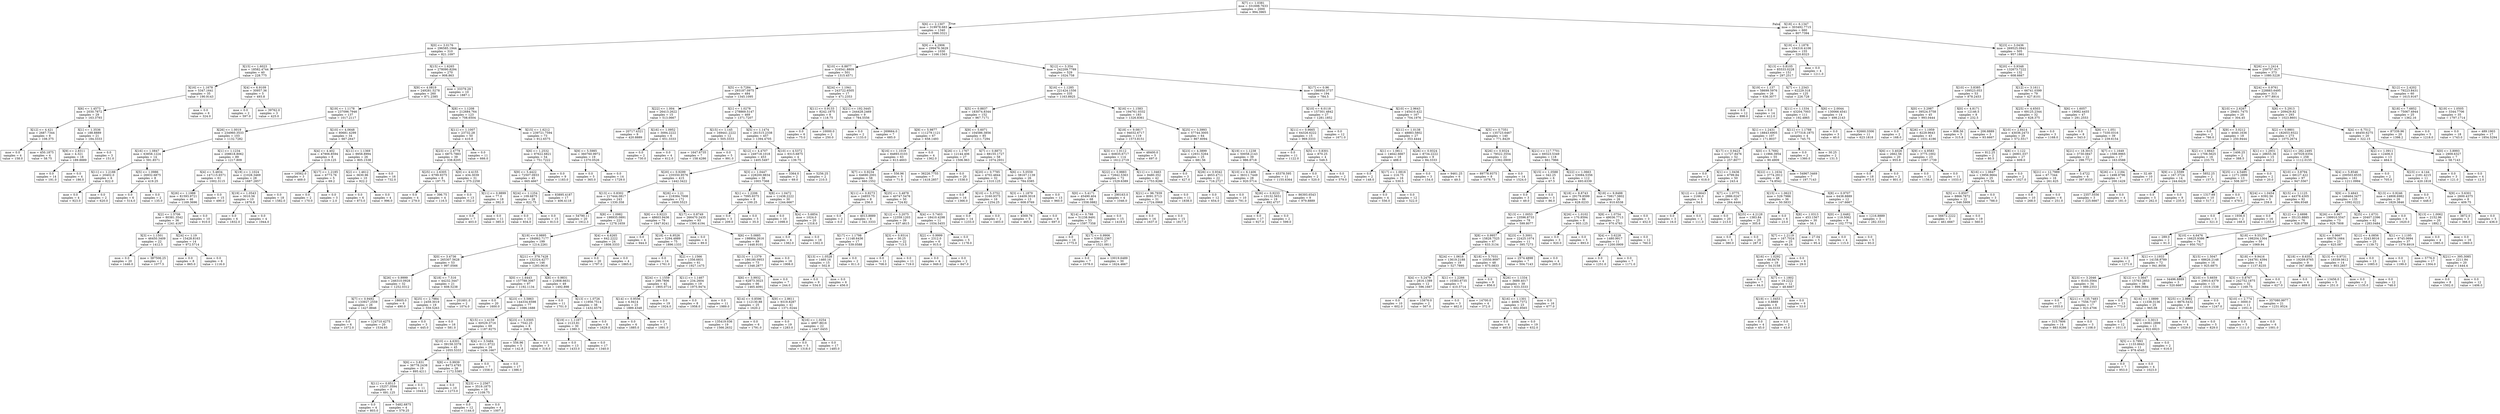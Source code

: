digraph Tree {
node [shape=box] ;
0 [label="X[7] <= 1.0381\nmse = 331698.7633\nsamples = 2000\nvalue = 994.3965"] ;
1 [label="X[6] <= 2.1307\nmse = 319978.683\nsamples = 1340\nvalue = 1086.3321"] ;
0 -> 1 [labeldistance=2.5, labelangle=45, headlabel="True"] ;
2 [label="X[0] <= 3.0176\nmse = 296585.1944\nsamples = 310\nvalue = 821.1097"] ;
1 -> 2 ;
3 [label="X[15] <= 1.6023\nmse = 18582.4744\nsamples = 40\nvalue = 228.775"] ;
2 -> 3 ;
4 [label="X[16] <= 1.1678\nmse = 5347.1641\nsamples = 35\nvalue = 190.9143"] ;
3 -> 4 ;
5 [label="X[6] <= 1.4573\nmse = 2030.7872\nsamples = 29\nvalue = 163.3793"] ;
4 -> 5 ;
6 [label="X[12] <= 4.421\nmse = 2687.7344\nsamples = 8\nvalue = 108.375"] ;
5 -> 6 ;
7 [label="mse = 0.0\nsamples = 4\nvalue = 158.0"] ;
6 -> 7 ;
8 [label="mse = 450.1875\nsamples = 4\nvalue = 58.75"] ;
6 -> 8 ;
9 [label="X[1] <= 1.3536\nmse = 188.8889\nsamples = 21\nvalue = 184.3333"] ;
5 -> 9 ;
10 [label="X[9] <= 2.8311\nmse = 4.321\nsamples = 18\nvalue = 189.8889"] ;
9 -> 10 ;
11 [label="mse = 0.0\nsamples = 14\nvalue = 191.0"] ;
10 -> 11 ;
12 [label="mse = 0.0\nsamples = 4\nvalue = 186.0"] ;
10 -> 12 ;
13 [label="mse = 0.0\nsamples = 3\nvalue = 151.0"] ;
9 -> 13 ;
14 [label="mse = 0.0\nsamples = 6\nvalue = 324.0"] ;
4 -> 14 ;
15 [label="X[4] <= 6.9109\nmse = 30957.36\nsamples = 5\nvalue = 493.8"] ;
3 -> 15 ;
16 [label="mse = 0.0\nsamples = 2\nvalue = 597.0"] ;
15 -> 16 ;
17 [label="mse = 39762.0\nsamples = 3\nvalue = 425.0"] ;
15 -> 17 ;
18 [label="X[15] <= 1.6265\nmse = 278090.8294\nsamples = 270\nvalue = 908.863"] ;
2 -> 18 ;
19 [label="X[9] <= 4.0819\nmse = 249281.5278\nsamples = 260\nvalue = 871.2385"] ;
18 -> 19 ;
20 [label="X[19] <= 1.1178\nmse = 237096.7946\nsamples = 137\nvalue = 1017.2117"] ;
19 -> 20 ;
21 [label="X[26] <= 1.0019\nmse = 234960.3533\nsamples = 103\nvalue = 1132.7282"] ;
20 -> 21 ;
22 [label="X[16] <= 1.0847\nmse = 63858.1224\nsamples = 14\nvalue = 591.8571"] ;
21 -> 22 ;
23 [label="X[11] <= 1.2188\nmse = 20402.0\nsamples = 6\nvalue = 822.0"] ;
22 -> 23 ;
24 [label="mse = 0.0\nsamples = 4\nvalue = 923.0"] ;
23 -> 24 ;
25 [label="mse = 0.0\nsamples = 2\nvalue = 620.0"] ;
23 -> 25 ;
26 [label="X[5] <= 1.0986\nmse = 26932.6875\nsamples = 8\nvalue = 419.25"] ;
22 -> 26 ;
27 [label="mse = 0.0\nsamples = 6\nvalue = 514.0"] ;
26 -> 27 ;
28 [label="mse = 0.0\nsamples = 2\nvalue = 135.0"] ;
26 -> 28 ;
29 [label="X[1] <= 1.1234\nmse = 208618.8062\nsamples = 89\nvalue = 1217.809"] ;
21 -> 29 ;
30 [label="X[4] <= 5.4834\nmse = 147115.6571\nsamples = 61\nvalue = 1002.3115"] ;
29 -> 30 ;
31 [label="X[26] <= 1.1988\nmse = 81593.9721\nsamples = 46\nvalue = 1169.3696"] ;
30 -> 31 ;
32 [label="X[2] <= 1.5706\nmse = 80381.3542\nsamples = 36\nvalue = 1241.4167"] ;
31 -> 32 ;
33 [label="X[3] <= 1.1501\nmse = 46450.3409\nsamples = 22\nvalue = 1412.5"] ;
32 -> 33 ;
34 [label="mse = 0.0\nsamples = 20\nvalue = 1446.0"] ;
33 -> 34 ;
35 [label="mse = 387506.25\nsamples = 2\nvalue = 1077.5"] ;
33 -> 35 ;
36 [label="X[24] <= 1.19\nmse = 15428.8163\nsamples = 14\nvalue = 972.5714"] ;
32 -> 36 ;
37 [label="mse = 0.0\nsamples = 8\nvalue = 865.0"] ;
36 -> 37 ;
38 [label="mse = 0.0\nsamples = 6\nvalue = 1116.0"] ;
36 -> 38 ;
39 [label="mse = 0.0\nsamples = 10\nvalue = 910.0"] ;
31 -> 39 ;
40 [label="mse = 0.0\nsamples = 15\nvalue = 490.0"] ;
30 -> 40 ;
41 [label="X[19] <= 1.1024\nmse = 21028.3469\nsamples = 28\nvalue = 1687.2857"] ;
29 -> 41 ;
42 [label="X[19] <= 1.0543\nmse = 3010.56\nsamples = 10\nvalue = 1876.8"] ;
41 -> 42 ;
43 [label="mse = 0.0\nsamples = 6\nvalue = 1832.0"] ;
42 -> 43 ;
44 [label="mse = 0.0\nsamples = 4\nvalue = 1944.0"] ;
42 -> 44 ;
45 [label="mse = 0.0\nsamples = 18\nvalue = 1582.0"] ;
41 -> 45 ;
46 [label="X[10] <= 4.0648\nmse = 80681.4299\nsamples = 34\nvalue = 667.2647"] ;
20 -> 46 ;
47 [label="X[4] <= 4.402\nmse = 47906.8594\nsamples = 8\nvalue = 219.125"] ;
46 -> 47 ;
48 [label="mse = 16562.0\nsamples = 3\nvalue = 469.0"] ;
47 -> 48 ;
49 [label="X[17] <= 1.2185\nmse = 6773.76\nsamples = 5\nvalue = 69.2"] ;
47 -> 49 ;
50 [label="mse = 0.0\nsamples = 2\nvalue = 170.0"] ;
49 -> 50 ;
51 [label="mse = 0.0\nsamples = 3\nvalue = 2.0"] ;
49 -> 51 ;
52 [label="X[11] <= 1.1369\nmse = 9958.8994\nsamples = 26\nvalue = 805.1538"] ;
46 -> 52 ;
53 [label="X[2] <= 1.4612\nmse = 3630.96\nsamples = 10\nvalue = 922.2"] ;
52 -> 53 ;
54 [label="mse = 0.0\nsamples = 6\nvalue = 873.0"] ;
53 -> 54 ;
55 [label="mse = 0.0\nsamples = 4\nvalue = 996.0"] ;
53 -> 55 ;
56 [label="mse = 0.0\nsamples = 16\nvalue = 732.0"] ;
52 -> 56 ;
57 [label="X[8] <= 1.1208\nmse = 212684.764\nsamples = 123\nvalue = 708.6504"] ;
19 -> 57 ;
58 [label="X[11] <= 1.1007\nmse = 23732.28\nsamples = 50\nvalue = 410.8"] ;
57 -> 58 ;
59 [label="X[23] <= 2.4779\nmse = 6875.7883\nsamples = 39\nvalue = 338.8205"] ;
58 -> 59 ;
60 [label="X[25] <= 2.6305\nmse = 6799.9375\nsamples = 8\nvalue = 197.75"] ;
59 -> 60 ;
61 [label="mse = 0.0\nsamples = 4\nvalue = 279.0"] ;
60 -> 61 ;
62 [label="mse = 396.75\nsamples = 4\nvalue = 116.5"] ;
60 -> 62 ;
63 [label="X[0] <= 4.4155\nmse = 434.3039\nsamples = 31\nvalue = 375.2258"] ;
59 -> 63 ;
64 [label="mse = 0.0\nsamples = 13\nvalue = 352.0"] ;
63 -> 64 ;
65 [label="X[11] <= 0.9899\nmse = 77.0\nsamples = 18\nvalue = 392.0"] ;
63 -> 65 ;
66 [label="mse = 0.0\nsamples = 7\nvalue = 403.0"] ;
65 -> 66 ;
67 [label="mse = 0.0\nsamples = 11\nvalue = 385.0"] ;
65 -> 67 ;
68 [label="mse = 0.0\nsamples = 11\nvalue = 666.0"] ;
58 -> 68 ;
69 [label="X[15] <= 1.6212\nmse = 239721.7594\nsamples = 73\nvalue = 912.6575"] ;
57 -> 69 ;
70 [label="X[6] <= 1.2532\nmse = 97622.6821\nsamples = 54\nvalue = 751.7222"] ;
69 -> 70 ;
71 [label="X[9] <= 5.4422\nmse = 72507.0933\nsamples = 45\nvalue = 665.4667"] ;
70 -> 71 ;
72 [label="X[24] <= 1.1254\nmse = 109.6875\nsamples = 28\nvalue = 822.75"] ;
71 -> 72 ;
73 [label="mse = 0.0\nsamples = 13\nvalue = 834.0"] ;
72 -> 73 ;
74 [label="mse = 0.0\nsamples = 15\nvalue = 813.0"] ;
72 -> 74 ;
75 [label="mse = 83895.4187\nsamples = 17\nvalue = 406.4118"] ;
71 -> 75 ;
76 [label="mse = 0.0\nsamples = 9\nvalue = 1183.0"] ;
70 -> 76 ;
77 [label="X[9] <= 5.5985\nmse = 360760.9972\nsamples = 19\nvalue = 1370.0526"] ;
69 -> 77 ;
78 [label="mse = 0.0\nsamples = 5\nvalue = 365.0"] ;
77 -> 78 ;
79 [label="mse = 0.0\nsamples = 14\nvalue = 1729.0"] ;
77 -> 79 ;
80 [label="mse = 33379.29\nsamples = 10\nvalue = 1887.1"] ;
18 -> 80 ;
81 [label="X[9] <= 4.2906\nmse = 299476.3629\nsamples = 1030\nvalue = 1166.1563"] ;
1 -> 81 ;
82 [label="X[10] <= 6.8877\nmse = 316541.8809\nsamples = 501\nvalue = 1315.4571"] ;
81 -> 82 ;
83 [label="X[5] <= 0.7284\nmse = 293187.0975\nsamples = 484\nvalue = 1345.1095"] ;
82 -> 83 ;
84 [label="X[22] <= 1.004\nmse = 26413.2622\nsamples = 15\nvalue = 513.0667"] ;
83 -> 84 ;
85 [label="mse = 20717.4321\nsamples = 9\nvalue = 420.8889"] ;
84 -> 85 ;
86 [label="X[16] <= 1.0952\nmse = 3094.2222\nsamples = 6\nvalue = 651.3333"] ;
84 -> 86 ;
87 [label="mse = 0.0\nsamples = 2\nvalue = 730.0"] ;
86 -> 87 ;
88 [label="mse = 0.0\nsamples = 4\nvalue = 612.0"] ;
86 -> 88 ;
89 [label="X[1] <= 1.0278\nmse = 278869.5147\nsamples = 469\nvalue = 1371.7207"] ;
83 -> 89 ;
90 [label="X[15] <= 1.145\nmse = 169441.2222\nsamples = 12\nvalue = 505.3333"] ;
89 -> 90 ;
91 [label="mse = 1647.6735\nsamples = 7\nvalue = 158.4286"] ;
90 -> 91 ;
92 [label="mse = 0.0\nsamples = 5\nvalue = 991.0"] ;
90 -> 92 ;
93 [label="X[5] <= 1.1474\nmse = 261515.2338\nsamples = 457\nvalue = 1394.4705"] ;
89 -> 93 ;
94 [label="X[12] <= 4.4707\nmse = 249718.1018\nsamples = 453\nvalue = 1405.5497"] ;
93 -> 94 ;
95 [label="X[20] <= 0.9299\nmse = 235550.9576\nsamples = 415\nvalue = 1442.3422"] ;
94 -> 95 ;
96 [label="X[13] <= 0.8302\nmse = 217444.0817\nsamples = 243\nvalue = 1330.358"] ;
95 -> 96 ;
97 [label="mse = 54790.11\nsamples = 20\nvalue = 1912.3"] ;
96 -> 97 ;
98 [label="X[8] <= 1.0982\nmse = 198935.0891\nsamples = 223\nvalue = 1278.1659"] ;
96 -> 98 ;
99 [label="X[19] <= 0.9895\nmse = 184862.7177\nsamples = 199\nvalue = 1214.2261"] ;
98 -> 99 ;
100 [label="X[0] <= 3.4736\nmse = 265307.5628\nsamples = 53\nvalue = 997.0566"] ;
99 -> 100 ;
101 [label="X[26] <= 0.9999\nmse = 246310.0928\nsamples = 32\nvalue = 1252.0312"] ;
100 -> 101 ;
102 [label="X[7] <= 0.9492\nmse = 133927.2559\nsamples = 26\nvalue = 1427.8846"] ;
101 -> 102 ;
103 [label="mse = 0.0\nsamples = 6\nvalue = 1072.0"] ;
102 -> 103 ;
104 [label="mse = 124710.4275\nsamples = 20\nvalue = 1534.65"] ;
102 -> 104 ;
105 [label="mse = 18605.0\nsamples = 6\nvalue = 490.0"] ;
101 -> 105 ;
106 [label="X[18] <= 7.516\nmse = 44232.3447\nsamples = 21\nvalue = 608.5238"] ;
100 -> 106 ;
107 [label="X[25] <= 2.7984\nmse = 2459.3019\nsamples = 19\nvalue = 559.5263"] ;
106 -> 107 ;
108 [label="mse = 0.0\nsamples = 3\nvalue = 445.0"] ;
107 -> 108 ;
109 [label="mse = 0.0\nsamples = 16\nvalue = 581.0"] ;
107 -> 109 ;
110 [label="mse = 201601.0\nsamples = 2\nvalue = 1074.0"] ;
106 -> 110 ;
111 [label="X[21] <= 378.7428\nmse = 132324.4277\nsamples = 146\nvalue = 1293.0616"] ;
99 -> 111 ;
112 [label="X[0] <= 1.6443\nmse = 157788.3067\nsamples = 97\nvalue = 1192.1134"] ;
111 -> 112 ;
113 [label="mse = 0.0\nsamples = 20\nvalue = 1600.0"] ;
112 -> 113 ;
114 [label="X[23] <= 3.5863\nmse = 144334.6598\nsamples = 77\nvalue = 1086.1688"] ;
112 -> 114 ;
115 [label="X[15] <= 1.4159\nmse = 60529.3716\nsamples = 69\nvalue = 1187.9275"] ;
114 -> 115 ;
116 [label="X[10] <= 4.6301\nmse = 39158.3378\nsamples = 45\nvalue = 1055.5333"] ;
115 -> 116 ;
117 [label="X[6] <= 3.831\nmse = 36778.2438\nsamples = 19\nvalue = 895.4211"] ;
116 -> 117 ;
118 [label="X[11] <= 0.8513\nmse = 15257.3594\nsamples = 8\nvalue = 691.125"] ;
117 -> 118 ;
119 [label="mse = 0.0\nsamples = 4\nvalue = 803.0"] ;
118 -> 119 ;
120 [label="mse = 5482.6875\nsamples = 4\nvalue = 579.25"] ;
118 -> 120 ;
121 [label="mse = 0.0\nsamples = 11\nvalue = 1044.0"] ;
117 -> 121 ;
122 [label="X[8] <= 0.9939\nmse = 8473.4793\nsamples = 26\nvalue = 1172.5385"] ;
116 -> 122 ;
123 [label="mse = 0.0\nsamples = 10\nvalue = 1273.0"] ;
122 -> 123 ;
124 [label="X[23] <= 2.2567\nmse = 3519.1875\nsamples = 16\nvalue = 1109.75"] ;
122 -> 124 ;
125 [label="mse = 0.0\nsamples = 12\nvalue = 1144.0"] ;
124 -> 125 ;
126 [label="mse = 0.0\nsamples = 4\nvalue = 1007.0"] ;
124 -> 126 ;
127 [label="X[4] <= 3.5484\nmse = 6111.9722\nsamples = 24\nvalue = 1436.1667"] ;
115 -> 127 ;
128 [label="mse = 0.0\nsamples = 7\nvalue = 1558.0"] ;
127 -> 128 ;
129 [label="mse = 0.0\nsamples = 17\nvalue = 1386.0"] ;
127 -> 129 ;
130 [label="X[23] <= 5.0305\nmse = 7542.25\nsamples = 8\nvalue = 208.5"] ;
114 -> 130 ;
131 [label="mse = 556.96\nsamples = 5\nvalue = 142.8"] ;
130 -> 131 ;
132 [label="mse = 0.0\nsamples = 3\nvalue = 318.0"] ;
130 -> 132 ;
133 [label="X[8] <= 0.9831\nmse = 21808.6631\nsamples = 49\nvalue = 1492.898"] ;
111 -> 133 ;
134 [label="mse = 0.0\nsamples = 11\nvalue = 1701.0"] ;
133 -> 134 ;
135 [label="X[13] <= 1.0726\nmse = 11956.7514\nsamples = 38\nvalue = 1432.6579"] ;
133 -> 135 ;
136 [label="X[19] <= 1.1187\nmse = 2123.81\nsamples = 30\nvalue = 1380.3"] ;
135 -> 136 ;
137 [label="mse = 0.0\nsamples = 13\nvalue = 1433.0"] ;
136 -> 137 ;
138 [label="mse = 0.0\nsamples = 17\nvalue = 1340.0"] ;
136 -> 138 ;
139 [label="mse = 0.0\nsamples = 8\nvalue = 1629.0"] ;
135 -> 139 ;
140 [label="X[4] <= 4.6265\nmse = 642.2222\nsamples = 24\nvalue = 1808.3333"] ;
98 -> 140 ;
141 [label="mse = 0.0\nsamples = 20\nvalue = 1797.0"] ;
140 -> 141 ;
142 [label="mse = 0.0\nsamples = 4\nvalue = 1865.0"] ;
140 -> 142 ;
143 [label="X[26] <= 1.21\nmse = 218384.7008\nsamples = 172\nvalue = 1600.5523"] ;
95 -> 143 ;
144 [label="X[8] <= 0.9223\nmse = 48603.9436\nsamples = 79\nvalue = 1847.9241"] ;
143 -> 144 ;
145 [label="mse = 0.0\nsamples = 4\nvalue = 944.0"] ;
144 -> 145 ;
146 [label="X[18] <= 6.9526\nmse = 5294.4889\nsamples = 75\nvalue = 1896.1333"] ;
144 -> 146 ;
147 [label="mse = 0.0\nsamples = 14\nvalue = 1761.0"] ;
146 -> 147 ;
148 [label="X[2] <= 1.1566\nmse = 1356.6831\nsamples = 61\nvalue = 1927.1475"] ;
146 -> 148 ;
149 [label="X[24] <= 1.1559\nmse = 299.7806\nsamples = 42\nvalue = 1905.0714"] ;
148 -> 149 ;
150 [label="X[14] <= 0.9556\nmse = 6.9414\nsamples = 23\nvalue = 1889.4348"] ;
149 -> 150 ;
151 [label="mse = 0.0\nsamples = 6\nvalue = 1885.0"] ;
150 -> 151 ;
152 [label="mse = 0.0\nsamples = 17\nvalue = 1891.0"] ;
150 -> 152 ;
153 [label="mse = 0.0\nsamples = 19\nvalue = 1924.0"] ;
149 -> 153 ;
154 [label="X[11] <= 1.1467\nmse = 234.2604\nsamples = 19\nvalue = 1975.9474"] ;
148 -> 154 ;
155 [label="mse = 0.0\nsamples = 8\nvalue = 1958.0"] ;
154 -> 155 ;
156 [label="mse = 0.0\nsamples = 11\nvalue = 1989.0"] ;
154 -> 156 ;
157 [label="X[17] <= 0.8749\nmse = 266470.2435\nsamples = 93\nvalue = 1390.4194"] ;
143 -> 157 ;
158 [label="mse = 0.0\nsamples = 4\nvalue = 89.0"] ;
157 -> 158 ;
159 [label="X[6] <= 5.0885\nmse = 198904.2616\nsamples = 89\nvalue = 1448.9101"] ;
157 -> 159 ;
160 [label="X[13] <= 1.1379\nmse = 186180.0953\nsamples = 73\nvalue = 1348.2877"] ;
159 -> 160 ;
161 [label="X[6] <= 3.9932\nmse = 62873.3023\nsamples = 66\nvalue = 1465.4091"] ;
160 -> 161 ;
162 [label="X[14] <= 0.8596\nmse = 112130.88\nsamples = 25\nvalue = 1620.2"] ;
161 -> 162 ;
163 [label="mse = 135419.036\nsamples = 19\nvalue = 1566.2632"] ;
162 -> 163 ;
164 [label="mse = 0.0\nsamples = 6\nvalue = 1791.0"] ;
162 -> 164 ;
165 [label="X[9] <= 2.8611\nmse = 9319.8287\nsamples = 41\nvalue = 1371.0244"] ;
161 -> 165 ;
166 [label="mse = 0.0\nsamples = 19\nvalue = 1283.0"] ;
165 -> 166 ;
167 [label="X[16] <= 1.0254\nmse = 4897.8616\nsamples = 22\nvalue = 1447.0455"] ;
165 -> 167 ;
168 [label="mse = 0.0\nsamples = 5\nvalue = 1318.0"] ;
167 -> 168 ;
169 [label="mse = 0.0\nsamples = 17\nvalue = 1485.0"] ;
167 -> 169 ;
170 [label="mse = 0.0\nsamples = 7\nvalue = 244.0"] ;
160 -> 170 ;
171 [label="mse = 0.0\nsamples = 16\nvalue = 1908.0"] ;
159 -> 171 ;
172 [label="X[3] <= 1.0447\nmse = 228200.9834\nsamples = 38\nvalue = 1003.7368"] ;
94 -> 172 ;
173 [label="X[1] <= 1.2206\nmse = 7095.9375\nsamples = 8\nvalue = 100.25"] ;
172 -> 173 ;
174 [label="mse = 0.0\nsamples = 3\nvalue = 209.0"] ;
173 -> 174 ;
175 [label="mse = 0.0\nsamples = 5\nvalue = 35.0"] ;
173 -> 175 ;
176 [label="X[8] <= 1.0472\nmse = 11438.2222\nsamples = 30\nvalue = 1244.6667"] ;
172 -> 176 ;
177 [label="mse = 0.0\nsamples = 10\nvalue = 1098.0"] ;
176 -> 177 ;
178 [label="X[4] <= 5.6854\nmse = 1024.0\nsamples = 20\nvalue = 1318.0"] ;
176 -> 178 ;
179 [label="mse = 0.0\nsamples = 4\nvalue = 1382.0"] ;
178 -> 179 ;
180 [label="mse = 0.0\nsamples = 16\nvalue = 1302.0"] ;
178 -> 180 ;
181 [label="X[10] <= 4.5372\nmse = 9315.6875\nsamples = 4\nvalue = 139.75"] ;
93 -> 181 ;
182 [label="mse = 3364.0\nsamples = 2\nvalue = 69.0"] ;
181 -> 182 ;
183 [label="mse = 5256.25\nsamples = 2\nvalue = 210.5"] ;
181 -> 183 ;
184 [label="X[24] <= 1.1941\nmse = 243722.6505\nsamples = 17\nvalue = 471.2353"] ;
82 -> 184 ;
185 [label="X[11] <= 0.9133\nmse = 8242.1875\nsamples = 8\nvalue = 118.75"] ;
184 -> 185 ;
186 [label="mse = 0.0\nsamples = 6\nvalue = 75.0"] ;
185 -> 186 ;
187 [label="mse = 10000.0\nsamples = 2\nvalue = 250.0"] ;
185 -> 187 ;
188 [label="X[21] <= 192.3445\nmse = 244428.2469\nsamples = 9\nvalue = 784.5556"] ;
184 -> 188 ;
189 [label="mse = 0.0\nsamples = 2\nvalue = 1133.0"] ;
188 -> 189 ;
190 [label="mse = 269664.0\nsamples = 7\nvalue = 685.0"] ;
188 -> 190 ;
191 [label="X[12] <= 3.354\nmse = 242209.7789\nsamples = 529\nvalue = 1024.758"] ;
81 -> 191 ;
192 [label="X[16] <= 1.1285\nmse = 221424.1556\nsamples = 335\nvalue = 1163.8925"] ;
191 -> 192 ;
193 [label="X[5] <= 0.8837\nmse = 183074.8344\nsamples = 152\nvalue = 967.7171"] ;
192 -> 193 ;
194 [label="X[9] <= 5.9877\nmse = 111279.1121\nsamples = 67\nvalue = 658.1493"] ;
193 -> 194 ;
195 [label="X[16] <= 1.1019\nmse = 84893.0103\nsamples = 63\nvalue = 613.4603"] ;
194 -> 195 ;
196 [label="X[7] <= 0.9234\nmse = 64690.2001\nsamples = 58\nvalue = 660.1552"] ;
195 -> 196 ;
197 [label="X[11] <= 0.9273\nmse = 24855.75\nsamples = 8\nvalue = 256.0"] ;
196 -> 197 ;
198 [label="mse = 0.0\nsamples = 2\nvalue = 0.0"] ;
197 -> 198 ;
199 [label="mse = 4013.8889\nsamples = 6\nvalue = 341.3333"] ;
197 -> 199 ;
200 [label="X[25] <= 3.4878\nmse = 40747.5476\nsamples = 50\nvalue = 724.82"] ;
196 -> 200 ;
201 [label="X[12] <= 3.2075\nmse = 12359.1203\nsamples = 39\nvalue = 637.4615"] ;
200 -> 201 ;
202 [label="X[17] <= 1.1798\nmse = 11148.6436\nsamples = 17\nvalue = 539.0588"] ;
201 -> 202 ;
203 [label="X[13] <= 1.0528\nmse = 1460.16\nsamples = 15\nvalue = 502.8"] ;
202 -> 203 ;
204 [label="mse = 0.0\nsamples = 9\nvalue = 534.0"] ;
203 -> 204 ;
205 [label="mse = 0.0\nsamples = 6\nvalue = 456.0"] ;
203 -> 205 ;
206 [label="mse = 0.0\nsamples = 2\nvalue = 811.0"] ;
202 -> 206 ;
207 [label="X[3] <= 0.9314\nmse = 30.25\nsamples = 22\nvalue = 713.5"] ;
201 -> 207 ;
208 [label="mse = 0.0\nsamples = 11\nvalue = 708.0"] ;
207 -> 208 ;
209 [label="mse = 0.0\nsamples = 11\nvalue = 719.0"] ;
207 -> 209 ;
210 [label="X[4] <= 5.7403\nmse = 18410.4298\nsamples = 11\nvalue = 1034.5455"] ;
200 -> 210 ;
211 [label="X[2] <= 0.9999\nmse = 2312.0\nsamples = 6\nvalue = 915.0"] ;
210 -> 211 ;
212 [label="mse = 0.0\nsamples = 4\nvalue = 949.0"] ;
211 -> 212 ;
213 [label="mse = 0.0\nsamples = 2\nvalue = 847.0"] ;
211 -> 213 ;
214 [label="mse = 0.0\nsamples = 5\nvalue = 1178.0"] ;
210 -> 214 ;
215 [label="mse = 556.96\nsamples = 5\nvalue = 71.8"] ;
195 -> 215 ;
216 [label="mse = 0.0\nsamples = 4\nvalue = 1362.0"] ;
194 -> 216 ;
217 [label="X[9] <= 5.6071\nmse = 104586.3856\nsamples = 85\nvalue = 1211.7294"] ;
193 -> 217 ;
218 [label="X[26] <= 1.1767\nmse = 12144.406\nsamples = 27\nvalue = 1506.963"] ;
217 -> 218 ;
219 [label="mse = 36226.7755\nsamples = 7\nvalue = 1418.2857"] ;
218 -> 219 ;
220 [label="mse = 0.0\nsamples = 20\nvalue = 1538.0"] ;
218 -> 220 ;
221 [label="X[7] <= 0.8873\nmse = 88155.1727\nsamples = 58\nvalue = 1074.2931"] ;
217 -> 221 ;
222 [label="X[20] <= 0.7785\nmse = 4702.4844\nsamples = 32\nvalue = 1310.125"] ;
221 -> 222 ;
223 [label="mse = 0.0\nsamples = 16\nvalue = 1366.0"] ;
222 -> 223 ;
224 [label="X[10] <= 5.3752\nmse = 3160.9375\nsamples = 16\nvalue = 1254.25"] ;
222 -> 224 ;
225 [label="mse = 0.0\nsamples = 14\nvalue = 1233.0"] ;
224 -> 225 ;
226 [label="mse = 0.0\nsamples = 2\nvalue = 1403.0"] ;
224 -> 226 ;
227 [label="X[6] <= 5.0559\nmse = 38167.1139\nsamples = 26\nvalue = 784.0385"] ;
221 -> 227 ;
228 [label="X[3] <= 1.1879\nmse = 14409.3018\nsamples = 13\nvalue = 608.0769"] ;
227 -> 228 ;
229 [label="mse = 4569.76\nsamples = 5\nvalue = 465.8"] ;
228 -> 229 ;
230 [label="mse = 0.0\nsamples = 8\nvalue = 697.0"] ;
228 -> 230 ;
231 [label="mse = 0.0\nsamples = 13\nvalue = 960.0"] ;
227 -> 231 ;
232 [label="X[16] <= 1.1583\nmse = 194761.0332\nsamples = 183\nvalue = 1326.8361"] ;
192 -> 232 ;
233 [label="X[18] <= 9.0817\nmse = 94032.6717\nsamples = 119\nvalue = 1573.8151"] ;
232 -> 233 ;
234 [label="X[3] <= 1.0112\nmse = 60835.6717\nsamples = 114\nvalue = 1612.2719"] ;
233 -> 234 ;
235 [label="X[22] <= 0.9883\nmse = 72842.5363\nsamples = 72\nvalue = 1529.6389"] ;
234 -> 235 ;
236 [label="X[0] <= 5.4171\nmse = 45490.404\nsamples = 68\nvalue = 1558.0882"] ;
235 -> 236 ;
237 [label="X[14] <= 0.788\nmse = 51238.9491\nsamples = 53\nvalue = 1597.7358"] ;
236 -> 237 ;
238 [label="mse = 0.0\nsamples = 16\nvalue = 1775.0"] ;
237 -> 238 ;
239 [label="X[17] <= 0.9906\nmse = 53932.2367\nsamples = 37\nvalue = 1521.0811"] ;
237 -> 239 ;
240 [label="mse = 0.0\nsamples = 7\nvalue = 1078.0"] ;
239 -> 240 ;
241 [label="mse = 10019.6489\nsamples = 30\nvalue = 1624.4667"] ;
239 -> 241 ;
242 [label="mse = 0.0\nsamples = 15\nvalue = 1418.0"] ;
236 -> 242 ;
243 [label="mse = 290163.0\nsamples = 4\nvalue = 1046.0"] ;
235 -> 243 ;
244 [label="X[11] <= 1.0463\nmse = 8480.352\nsamples = 42\nvalue = 1753.9286"] ;
234 -> 244 ;
245 [label="X[21] <= 96.7939\nmse = 8091.5713\nsamples = 31\nvalue = 1724.0968"] ;
244 -> 245 ;
246 [label="mse = 0.0\nsamples = 16\nvalue = 1637.0"] ;
245 -> 246 ;
247 [label="mse = 0.0\nsamples = 15\nvalue = 1817.0"] ;
245 -> 247 ;
248 [label="mse = 0.0\nsamples = 11\nvalue = 1838.0"] ;
244 -> 248 ;
249 [label="mse = 48400.0\nsamples = 5\nvalue = 697.0"] ;
233 -> 249 ;
250 [label="X[25] <= 3.3993\nmse = 57744.3005\nsamples = 64\nvalue = 867.6094"] ;
232 -> 250 ;
251 [label="X[23] <= 4.3899\nmse = 12931.5264\nsamples = 25\nvalue = 681.56"] ;
250 -> 251 ;
252 [label="mse = 0.0\nsamples = 3\nvalue = 427.0"] ;
251 -> 252 ;
253 [label="X[26] <= 0.9342\nmse = 4653.4711\nsamples = 22\nvalue = 716.2727"] ;
251 -> 253 ;
254 [label="mse = 0.0\nsamples = 12\nvalue = 654.0"] ;
253 -> 254 ;
255 [label="mse = 0.0\nsamples = 10\nvalue = 791.0"] ;
253 -> 255 ;
256 [label="X[19] <= 1.1238\nmse = 50058.2143\nsamples = 39\nvalue = 986.8718"] ;
250 -> 256 ;
257 [label="X[10] <= 6.1406\nmse = 36311.7449\nsamples = 28\nvalue = 920.5714"] ;
256 -> 257 ;
258 [label="X[26] <= 0.9233\nmse = 10132.5651\nsamples = 19\nvalue = 892.4737"] ;
257 -> 258 ;
259 [label="mse = 0.0\nsamples = 17\nvalue = 927.0"] ;
258 -> 259 ;
260 [label="mse = 0.0\nsamples = 2\nvalue = 599.0"] ;
258 -> 260 ;
261 [label="mse = 86393.6543\nsamples = 9\nvalue = 979.8889"] ;
257 -> 261 ;
262 [label="mse = 45378.595\nsamples = 11\nvalue = 1155.6364"] ;
256 -> 262 ;
263 [label="X[17] <= 0.96\nmse = 186950.3737\nsamples = 194\nvalue = 784.5"] ;
191 -> 263 ;
264 [label="X[10] <= 6.0118\nmse = 157301.4842\nsamples = 27\nvalue = 1281.1852"] ;
263 -> 264 ;
265 [label="X[11] <= 0.9665\nmse = 64326.6222\nsamples = 15\nvalue = 969.3333"] ;
264 -> 265 ;
266 [label="mse = 0.0\nsamples = 11\nvalue = 1122.0"] ;
265 -> 266 ;
267 [label="X[5] <= 0.8301\nmse = 870.25\nsamples = 4\nvalue = 549.5"] ;
265 -> 267 ;
268 [label="mse = 0.0\nsamples = 2\nvalue = 520.0"] ;
267 -> 268 ;
269 [label="mse = 0.0\nsamples = 2\nvalue = 579.0"] ;
267 -> 269 ;
270 [label="mse = 0.0\nsamples = 12\nvalue = 1671.0"] ;
264 -> 270 ;
271 [label="X[10] <= 2.9643\nmse = 145410.422\nsamples = 167\nvalue = 704.1976"] ;
263 -> 271 ;
272 [label="X[11] <= 1.0138\nmse = 48883.5802\nsamples = 27\nvalue = 353.4444"] ;
271 -> 272 ;
273 [label="X[1] <= 1.0811\nmse = 14642.6667\nsamples = 18\nvalue = 488.0"] ;
272 -> 273 ;
274 [label="mse = 0.0\nsamples = 2\nvalue = 148.0"] ;
273 -> 274 ;
275 [label="X[17] <= 1.0816\nmse = 216.75\nsamples = 16\nvalue = 530.5"] ;
273 -> 275 ;
276 [label="mse = 0.0\nsamples = 4\nvalue = 556.0"] ;
275 -> 276 ;
277 [label="mse = 0.0\nsamples = 12\nvalue = 522.0"] ;
275 -> 277 ;
278 [label="X[26] <= 0.9324\nmse = 8734.2222\nsamples = 9\nvalue = 84.3333"] ;
272 -> 278 ;
279 [label="mse = 0.0\nsamples = 3\nvalue = 154.0"] ;
278 -> 279 ;
280 [label="mse = 9461.25\nsamples = 6\nvalue = 49.5"] ;
278 -> 280 ;
281 [label="X[5] <= 0.7351\nmse = 135723.6467\nsamples = 140\nvalue = 771.8429"] ;
271 -> 281 ;
282 [label="X[26] <= 0.9324\nmse = 78522.3554\nsamples = 22\nvalue = 1362.0909"] ;
281 -> 282 ;
283 [label="mse = 89778.9375\nsamples = 8\nvalue = 1078.75"] ;
282 -> 283 ;
284 [label="mse = 0.0\nsamples = 14\nvalue = 1524.0"] ;
282 -> 284 ;
285 [label="X[21] <= 117.7701\nmse = 69323.5349\nsamples = 118\nvalue = 661.7966"] ;
281 -> 285 ;
286 [label="X[15] <= 1.0588\nmse = 342.25\nsamples = 6\nvalue = 67.5"] ;
285 -> 286 ;
287 [label="mse = 0.0\nsamples = 3\nvalue = 49.0"] ;
286 -> 287 ;
288 [label="mse = 0.0\nsamples = 3\nvalue = 86.0"] ;
286 -> 288 ;
289 [label="X[22] <= 1.0663\nmse = 53084.5356\nsamples = 112\nvalue = 693.6339"] ;
285 -> 289 ;
290 [label="X[18] <= 8.8743\nmse = 29179.8599\nsamples = 86\nvalue = 628.0233"] ;
289 -> 290 ;
291 [label="X[13] <= 1.0053\nmse = 23596.8733\nsamples = 78\nvalue = 599.8077"] ;
290 -> 291 ;
292 [label="X[8] <= 0.9957\nmse = 15828.7525\nsamples = 67\nvalue = 633.3134"] ;
291 -> 292 ;
293 [label="X[24] <= 1.0618\nmse = 13619.2188\nsamples = 19\nvalue = 527.7895"] ;
292 -> 293 ;
294 [label="X[4] <= 5.2479\nmse = 2816.1389\nsamples = 12\nvalue = 596.1667"] ;
293 -> 294 ;
295 [label="mse = 0.0\nsamples = 10\nvalue = 602.0"] ;
294 -> 295 ;
296 [label="mse = 15876.0\nsamples = 2\nvalue = 567.0"] ;
294 -> 296 ;
297 [label="X[1] <= 1.2266\nmse = 10383.6735\nsamples = 7\nvalue = 410.5714"] ;
293 -> 297 ;
298 [label="mse = 0.0\nsamples = 3\nvalue = 462.0"] ;
297 -> 298 ;
299 [label="mse = 14700.0\nsamples = 4\nvalue = 372.0"] ;
297 -> 299 ;
300 [label="X[18] <= 5.7031\nmse = 10550.9097\nsamples = 48\nvalue = 675.0833"] ;
292 -> 300 ;
301 [label="mse = 0.0\nsamples = 9\nvalue = 856.0"] ;
300 -> 301 ;
302 [label="X[26] <= 1.1334\nmse = 3689.4017\nsamples = 39\nvalue = 633.3333"] ;
300 -> 302 ;
303 [label="X[16] <= 1.1301\nmse = 4006.7372\nsamples = 23\nvalue = 602.9565"] ;
302 -> 303 ;
304 [label="mse = 0.0\nsamples = 4\nvalue = 465.0"] ;
303 -> 304 ;
305 [label="mse = 0.0\nsamples = 19\nvalue = 632.0"] ;
303 -> 305 ;
306 [label="mse = 0.0\nsamples = 16\nvalue = 677.0"] ;
302 -> 306 ;
307 [label="X[23] <= 5.3001\nmse = 22425.1074\nsamples = 11\nvalue = 395.7273"] ;
291 -> 307 ;
308 [label="mse = 2574.4898\nsamples = 7\nvalue = 504.7143"] ;
307 -> 308 ;
309 [label="mse = 0.0\nsamples = 4\nvalue = 205.0"] ;
307 -> 309 ;
310 [label="X[26] <= 1.0102\nmse = 170.8594\nsamples = 8\nvalue = 903.125"] ;
290 -> 310 ;
311 [label="mse = 0.0\nsamples = 3\nvalue = 920.0"] ;
310 -> 311 ;
312 [label="mse = 0.0\nsamples = 5\nvalue = 893.0"] ;
310 -> 312 ;
313 [label="X[18] <= 9.8488\nmse = 70817.3802\nsamples = 26\nvalue = 910.6538"] ;
289 -> 313 ;
314 [label="X[8] <= 1.0754\nmse = 49036.7713\nsamples = 23\nvalue = 970.4783"] ;
313 -> 314 ;
315 [label="X[4] <= 3.6228\nmse = 1480.9917\nsamples = 11\nvalue = 1200.0909"] ;
314 -> 315 ;
316 [label="mse = 0.0\nsamples = 4\nvalue = 1251.0"] ;
315 -> 316 ;
317 [label="mse = 0.0\nsamples = 7\nvalue = 1171.0"] ;
315 -> 317 ;
318 [label="mse = 0.0\nsamples = 12\nvalue = 760.0"] ;
314 -> 318 ;
319 [label="mse = 0.0\nsamples = 3\nvalue = 452.0"] ;
313 -> 319 ;
320 [label="X[18] <= 6.1347\nmse = 303492.7715\nsamples = 660\nvalue = 807.7394"] ;
0 -> 320 [labeldistance=2.5, labelangle=-45, headlabel="False"] ;
321 [label="X[19] <= 1.1878\nmse = 104316.4106\nsamples = 155\nvalue = 320.8323"] ;
320 -> 321 ;
322 [label="X[13] <= 0.8105\nmse = 85533.0228\nsamples = 151\nvalue = 297.2517"] ;
321 -> 322 ;
323 [label="X[19] <= 1.137\nmse = 58699.5976\nsamples = 26\nvalue = 636.3077"] ;
322 -> 323 ;
324 [label="mse = 0.0\nsamples = 12\nvalue = 898.0"] ;
323 -> 324 ;
325 [label="mse = 0.0\nsamples = 14\nvalue = 412.0"] ;
323 -> 325 ;
326 [label="X[7] <= 1.2343\nmse = 62229.318\nsamples = 125\nvalue = 226.728"] ;
322 -> 326 ;
327 [label="X[11] <= 1.1334\nmse = 43204.7003\nsamples = 111\nvalue = 192.4865"] ;
326 -> 327 ;
328 [label="X[1] <= 1.2431\nmse = 18843.6905\nsamples = 107\nvalue = 171.8037"] ;
327 -> 328 ;
329 [label="X[17] <= 0.9423\nmse = 11727.8476\nsamples = 52\nvalue = 257.8077"] ;
328 -> 329 ;
330 [label="mse = 0.0\nsamples = 2\nvalue = 618.0"] ;
329 -> 330 ;
331 [label="X[1] <= 1.0436\nmse = 6799.84\nsamples = 50\nvalue = 243.4"] ;
329 -> 331 ;
332 [label="X[12] <= 2.6643\nmse = 2166.0\nsamples = 5\nvalue = 54.0"] ;
331 -> 332 ;
333 [label="mse = 0.0\nsamples = 3\nvalue = 16.0"] ;
332 -> 333 ;
334 [label="mse = 0.0\nsamples = 2\nvalue = 111.0"] ;
332 -> 334 ;
335 [label="X[7] <= 1.0775\nmse = 2886.0247\nsamples = 45\nvalue = 264.4444"] ;
331 -> 335 ;
336 [label="mse = 0.0\nsamples = 20\nvalue = 213.0"] ;
335 -> 336 ;
337 [label="X[25] <= 4.2128\nmse = 1383.84\nsamples = 25\nvalue = 305.6"] ;
335 -> 337 ;
338 [label="mse = 0.0\nsamples = 5\nvalue = 380.0"] ;
337 -> 338 ;
339 [label="mse = 0.0\nsamples = 20\nvalue = 287.0"] ;
337 -> 339 ;
340 [label="X[0] <= 5.7692\nmse = 11966.3954\nsamples = 55\nvalue = 90.4909"] ;
328 -> 340 ;
341 [label="X[22] <= 1.1634\nmse = 3774.2912\nsamples = 48\nvalue = 74.8542"] ;
340 -> 341 ;
342 [label="X[15] <= 1.0623\nmse = 529.7986\nsamples = 36\nvalue = 50.5833"] ;
341 -> 342 ;
343 [label="mse = 0.0\nsamples = 6\nvalue = 23.0"] ;
342 -> 343 ;
344 [label="X[8] <= 1.0313\nmse = 453.1567\nsamples = 30\nvalue = 56.1"] ;
342 -> 344 ;
345 [label="X[7] <= 1.2119\nmse = 167.7024\nsamples = 25\nvalue = 48.24"] ;
344 -> 345 ;
346 [label="X[16] <= 1.0292\nmse = 66.8476\nsamples = 19\nvalue = 54.3158"] ;
345 -> 346 ;
347 [label="mse = 0.0\nsamples = 7\nvalue = 64.0"] ;
346 -> 347 ;
348 [label="X[7] <= 1.1802\nmse = 19.2222\nsamples = 12\nvalue = 48.6667"] ;
346 -> 348 ;
349 [label="X[19] <= 1.0453\nmse = 0.8889\nsamples = 6\nvalue = 44.3333"] ;
348 -> 349 ;
350 [label="mse = 0.0\nsamples = 4\nvalue = 45.0"] ;
349 -> 350 ;
351 [label="mse = 0.0\nsamples = 2\nvalue = 43.0"] ;
349 -> 351 ;
352 [label="mse = 0.0\nsamples = 6\nvalue = 53.0"] ;
348 -> 352 ;
353 [label="mse = 0.0\nsamples = 6\nvalue = 29.0"] ;
345 -> 353 ;
354 [label="mse = 27.04\nsamples = 5\nvalue = 95.4"] ;
344 -> 354 ;
355 [label="X[8] <= 0.9707\nmse = 6438.8889\nsamples = 12\nvalue = 147.6667"] ;
341 -> 355 ;
356 [label="X[0] <= 2.6482\nmse = 119.5062\nsamples = 9\nvalue = 102.7778"] ;
355 -> 356 ;
357 [label="mse = 0.0\nsamples = 4\nvalue = 115.0"] ;
356 -> 357 ;
358 [label="mse = 0.0\nsamples = 5\nvalue = 93.0"] ;
356 -> 358 ;
359 [label="mse = 1216.8889\nsamples = 3\nvalue = 282.3333"] ;
355 -> 359 ;
360 [label="mse = 54967.3469\nsamples = 7\nvalue = 197.7143"] ;
340 -> 360 ;
361 [label="X[11] <= 1.1788\nmse = 377318.1875\nsamples = 4\nvalue = 745.75"] ;
327 -> 361 ;
362 [label="mse = 0.0\nsamples = 2\nvalue = 1360.0"] ;
361 -> 362 ;
363 [label="mse = 30.25\nsamples = 2\nvalue = 131.5"] ;
361 -> 363 ;
364 [label="X[6] <= 2.0044\nmse = 130066.4541\nsamples = 14\nvalue = 498.2143"] ;
326 -> 364 ;
365 [label="mse = 0.0\nsamples = 3\nvalue = 40.0"] ;
364 -> 365 ;
366 [label="mse = 92660.3306\nsamples = 11\nvalue = 623.1818"] ;
364 -> 366 ;
367 [label="mse = 0.0\nsamples = 4\nvalue = 1211.0"] ;
321 -> 367 ;
368 [label="X[23] <= 3.0436\nmse = 269525.0941\nsamples = 505\nvalue = 957.1861"] ;
320 -> 368 ;
369 [label="X[20] <= 0.9348\nmse = 132673.7222\nsamples = 132\nvalue = 608.6667"] ;
368 -> 369 ;
370 [label="X[10] <= 3.8385\nmse = 109523.053\nsamples = 53\nvalue = 878.2453"] ;
369 -> 370 ;
371 [label="X[0] <= 3.2987\nmse = 39524.5758\nsamples = 45\nvalue = 993.0444"] ;
370 -> 371 ;
372 [label="mse = 0.0\nsamples = 2\nvalue = 168.0"] ;
371 -> 372 ;
373 [label="X[26] <= 1.1959\nmse = 8229.9643\nsamples = 43\nvalue = 1031.4186"] ;
371 -> 373 ;
374 [label="X[6] <= 3.4026\nmse = 2662.56\nsamples = 20\nvalue = 955.8"] ;
373 -> 374 ;
375 [label="mse = 0.0\nsamples = 18\nvalue = 973.0"] ;
374 -> 375 ;
376 [label="mse = 0.0\nsamples = 2\nvalue = 801.0"] ;
374 -> 376 ;
377 [label="X[9] <= 4.9583\nmse = 3775.1002\nsamples = 23\nvalue = 1097.1739"] ;
373 -> 377 ;
378 [label="mse = 0.0\nsamples = 12\nvalue = 1156.0"] ;
377 -> 378 ;
379 [label="mse = 0.0\nsamples = 11\nvalue = 1033.0"] ;
377 -> 379 ;
380 [label="X[0] <= 4.8171\nmse = 12146.5\nsamples = 8\nvalue = 232.5"] ;
370 -> 380 ;
381 [label="mse = 806.56\nsamples = 5\nvalue = 315.8"] ;
380 -> 381 ;
382 [label="mse = 206.8889\nsamples = 3\nvalue = 93.6667"] ;
380 -> 382 ;
383 [label="X[12] <= 3.1611\nmse = 66741.0399\nsamples = 79\nvalue = 427.8101"] ;
369 -> 383 ;
384 [label="X[25] <= 4.6503\nmse = 69125.2344\nsamples = 32\nvalue = 628.375"] ;
383 -> 384 ;
385 [label="X[10] <= 2.8414\nmse = 43036.2473\nsamples = 29\nvalue = 572.5517"] ;
384 -> 385 ;
386 [label="mse = 812.25\nsamples = 2\nvalue = 80.5"] ;
385 -> 386 ;
387 [label="X[8] <= 1.122\nmse = 26901.037\nsamples = 27\nvalue = 609.0"] ;
385 -> 387 ;
388 [label="X[16] <= 1.0647\nmse = 13956.9664\nsamples = 25\nvalue = 575.56"] ;
387 -> 388 ;
389 [label="X[5] <= 0.8507\nmse = 8866.7872\nsamples = 22\nvalue = 546.5909"] ;
388 -> 389 ;
390 [label="mse = 56672.2222\nsamples = 3\nvalue = 461.6667"] ;
389 -> 390 ;
391 [label="mse = 0.0\nsamples = 19\nvalue = 560.0"] ;
389 -> 391 ;
392 [label="mse = 0.0\nsamples = 3\nvalue = 788.0"] ;
388 -> 392 ;
393 [label="mse = 0.0\nsamples = 2\nvalue = 1027.0"] ;
387 -> 393 ;
394 [label="mse = 0.0\nsamples = 3\nvalue = 1168.0"] ;
384 -> 394 ;
395 [label="X[6] <= 1.6057\nmse = 19082.4455\nsamples = 47\nvalue = 291.2553"] ;
383 -> 395 ;
396 [label="mse = 0.0\nsamples = 8\nvalue = 543.0"] ;
395 -> 396 ;
397 [label="X[8] <= 1.051\nmse = 7330.0316\nsamples = 39\nvalue = 239.6154"] ;
395 -> 397 ;
398 [label="X[21] <= 18.3015\nmse = 3730.0847\nsamples = 22\nvalue = 298.7727"] ;
397 -> 398 ;
399 [label="X[21] <= 12.7989\nmse = 67.7344\nsamples = 16\nvalue = 261.625"] ;
398 -> 399 ;
400 [label="mse = 0.0\nsamples = 10\nvalue = 268.0"] ;
399 -> 400 ;
401 [label="mse = 0.0\nsamples = 6\nvalue = 251.0"] ;
399 -> 401 ;
402 [label="mse = 3.4722\nsamples = 6\nvalue = 397.8333"] ;
398 -> 402 ;
403 [label="X[7] <= 1.1649\nmse = 1598.9965\nsamples = 17\nvalue = 163.0588"] ;
397 -> 403 ;
404 [label="X[26] <= 1.1184\nmse = 1498.9796\nsamples = 7\nvalue = 200.1429"] ;
403 -> 404 ;
405 [label="mse = 2357.5556\nsamples = 3\nvalue = 225.6667"] ;
404 -> 405 ;
406 [label="mse = 0.0\nsamples = 4\nvalue = 181.0"] ;
404 -> 406 ;
407 [label="mse = 32.49\nsamples = 10\nvalue = 137.1"] ;
403 -> 407 ;
408 [label="X[26] <= 1.2414\nmse = 259757.917\nsamples = 373\nvalue = 1080.5228"] ;
368 -> 408 ;
409 [label="X[24] <= 0.9761\nmse = 228883.6495\nsamples = 313\nvalue = 977.8914"] ;
408 -> 409 ;
410 [label="X[10] <= 2.6267\nmse = 29401.7475\nsamples = 20\nvalue = 304.45"] ;
409 -> 410 ;
411 [label="mse = 0.0\nsamples = 2\nvalue = 786.0"] ;
410 -> 411 ;
412 [label="X[9] <= 3.0212\nmse = 4040.1636\nsamples = 18\nvalue = 250.9444"] ;
410 -> 412 ;
413 [label="X[2] <= 1.6643\nmse = 1708.5625\nsamples = 16\nvalue = 233.75"] ;
412 -> 413 ;
414 [label="X[9] <= 2.5599\nmse = 167.3724\nsamples = 14\nvalue = 244.6429"] ;
413 -> 414 ;
415 [label="mse = 0.0\nsamples = 5\nvalue = 262.0"] ;
414 -> 415 ;
416 [label="mse = 0.0\nsamples = 9\nvalue = 235.0"] ;
414 -> 416 ;
417 [label="mse = 5852.25\nsamples = 2\nvalue = 157.5"] ;
413 -> 417 ;
418 [label="mse = 1406.25\nsamples = 2\nvalue = 388.5"] ;
412 -> 418 ;
419 [label="X[6] <= 5.2913\nmse = 209429.82\nsamples = 293\nvalue = 1023.8601"] ;
409 -> 419 ;
420 [label="X[2] <= 0.9801\nmse = 182653.9322\nsamples = 273\nvalue = 1075.2674"] ;
419 -> 420 ;
421 [label="X[1] <= 1.2931\nmse = 28655.36\nsamples = 15\nvalue = 443.2"] ;
420 -> 421 ;
422 [label="X[25] <= 4.5485\nmse = 1271.2899\nsamples = 13\nvalue = 508.3077"] ;
421 -> 422 ;
423 [label="mse = 1317.69\nsamples = 10\nvalue = 517.1"] ;
422 -> 423 ;
424 [label="mse = 0.0\nsamples = 3\nvalue = 479.0"] ;
422 -> 424 ;
425 [label="mse = 0.0\nsamples = 2\nvalue = 20.0"] ;
421 -> 425 ;
426 [label="X[21] <= 282.2495\nmse = 167029.6354\nsamples = 258\nvalue = 1112.0155"] ;
420 -> 426 ;
427 [label="X[10] <= 3.8794\nmse = 68127.422\nsamples = 97\nvalue = 947.5567"] ;
426 -> 427 ;
428 [label="X[24] <= 1.0454\nmse = 6392.56\nsamples = 5\nvalue = 259.8"] ;
427 -> 428 ;
429 [label="mse = 0.0\nsamples = 3\nvalue = 321.0"] ;
428 -> 429 ;
430 [label="mse = 1936.0\nsamples = 2\nvalue = 168.0"] ;
428 -> 430 ;
431 [label="X[15] <= 1.1125\nmse = 44378.4305\nsamples = 92\nvalue = 984.9348"] ;
427 -> 431 ;
432 [label="mse = 0.0\nsamples = 16\nvalue = 1255.0"] ;
431 -> 432 ;
433 [label="X[12] <= 2.6898\nmse = 35133.8885\nsamples = 76\nvalue = 928.0789"] ;
431 -> 433 ;
434 [label="mse = 289.0\nsamples = 2\nvalue = 91.0"] ;
433 -> 434 ;
435 [label="X[10] <= 4.6476\nmse = 16625.9386\nsamples = 74\nvalue = 950.7027"] ;
433 -> 435 ;
436 [label="mse = 0.0\nsamples = 2\nvalue = 1271.0"] ;
435 -> 436 ;
437 [label="X[1] <= 1.1933\nmse = 14158.8789\nsamples = 72\nvalue = 941.8056"] ;
435 -> 437 ;
438 [label="X[23] <= 3.2046\nmse = 8103.3564\nsamples = 34\nvalue = 989.2353"] ;
437 -> 438 ;
439 [label="mse = 0.0\nsamples = 17\nvalue = 1055.0"] ;
438 -> 439 ;
440 [label="X[21] <= 135.7483\nmse = 7556.7197\nsamples = 17\nvalue = 923.4706"] ;
438 -> 440 ;
441 [label="mse = 315.7806\nsamples = 14\nvalue = 883.9286"] ;
440 -> 441 ;
442 [label="mse = 0.0\nsamples = 3\nvalue = 1108.0"] ;
440 -> 442 ;
443 [label="X[12] <= 3.5647\nmse = 15763.2853\nsamples = 38\nvalue = 899.3684"] ;
437 -> 443 ;
444 [label="mse = 0.0\nsamples = 13\nvalue = 773.0"] ;
443 -> 444 ;
445 [label="X[16] <= 1.0899\nmse = 11338.3136\nsamples = 25\nvalue = 965.08"] ;
443 -> 445 ;
446 [label="mse = 0.0\nsamples = 12\nvalue = 1011.0"] ;
445 -> 446 ;
447 [label="X[0] <= 3.3013\nmse = 18061.2899\nsamples = 13\nvalue = 922.6923"] ;
445 -> 447 ;
448 [label="X[5] <= 0.7993\nmse = 1133.8843\nsamples = 11\nvalue = 978.4545"] ;
447 -> 448 ;
449 [label="mse = 0.0\nsamples = 7\nvalue = 953.0"] ;
448 -> 449 ;
450 [label="mse = 0.0\nsamples = 4\nvalue = 1023.0"] ;
448 -> 450 ;
451 [label="mse = 0.0\nsamples = 2\nvalue = 616.0"] ;
447 -> 451 ;
452 [label="X[4] <= 5.8546\nmse = 200503.8535\nsamples = 161\nvalue = 1211.0994"] ;
426 -> 452 ;
453 [label="X[9] <= 3.4843\nmse = 148464.3477\nsamples = 135\nvalue = 1092.0222"] ;
452 -> 453 ;
454 [label="X[26] <= 0.967\nmse = 199910.5547\nsamples = 73\nvalue = 929.7808"] ;
453 -> 454 ;
455 [label="X[18] <= 9.5527\nmse = 198204.1364\nsamples = 50\nvalue = 1069.94"] ;
454 -> 455 ;
456 [label="X[15] <= 1.5047\nmse = 68626.2148\nsamples = 16\nvalue = 925.6875"] ;
455 -> 456 ;
457 [label="mse = 34496.8889\nsamples = 3\nvalue = 520.6667"] ;
456 -> 457 ;
458 [label="X[10] <= 5.6659\nmse = 29910.4379\nsamples = 13\nvalue = 1019.1538"] ;
456 -> 458 ;
459 [label="X[25] <= 2.9892\nmse = 9876.5432\nsamples = 9\nvalue = 917.8889"] ;
458 -> 459 ;
460 [label="mse = 0.0\nsamples = 4\nvalue = 1029.0"] ;
459 -> 460 ;
461 [label="mse = 0.0\nsamples = 5\nvalue = 829.0"] ;
459 -> 461 ;
462 [label="mse = 0.0\nsamples = 4\nvalue = 1247.0"] ;
458 -> 462 ;
463 [label="X[18] <= 9.9416\nmse = 244781.4394\nsamples = 34\nvalue = 1137.8235"] ;
455 -> 463 ;
464 [label="X[3] <= 0.8767\nmse = 242752.1875\nsamples = 32\nvalue = 1169.75"] ;
463 -> 464 ;
465 [label="X[10] <= 2.774\nmse = 3000.0\nsamples = 11\nvalue = 1051.0"] ;
464 -> 465 ;
466 [label="mse = 0.0\nsamples = 5\nvalue = 1111.0"] ;
465 -> 466 ;
467 [label="mse = 0.0\nsamples = 6\nvalue = 1001.0"] ;
465 -> 467 ;
468 [label="mse = 357080.9977\nsamples = 21\nvalue = 1231.9524"] ;
464 -> 468 ;
469 [label="mse = 0.0\nsamples = 2\nvalue = 627.0"] ;
463 -> 469 ;
470 [label="X[3] <= 0.9667\nmse = 68076.1664\nsamples = 23\nvalue = 625.087"] ;
454 -> 470 ;
471 [label="X[18] <= 8.6351\nmse = 19209.8765\nsamples = 9\nvalue = 347.8889"] ;
470 -> 471 ;
472 [label="mse = 0.0\nsamples = 4\nvalue = 469.0"] ;
471 -> 472 ;
473 [label="mse = 13456.0\nsamples = 5\nvalue = 251.0"] ;
471 -> 473 ;
474 [label="X[13] <= 0.9731\nmse = 18339.0612\nsamples = 14\nvalue = 803.2857"] ;
470 -> 474 ;
475 [label="mse = 0.0\nsamples = 2\nvalue = 1135.0"] ;
474 -> 475 ;
476 [label="mse = 0.0\nsamples = 12\nvalue = 748.0"] ;
474 -> 476 ;
477 [label="X[25] <= 1.6731\nmse = 20407.2396\nsamples = 62\nvalue = 1283.0484"] ;
453 -> 477 ;
478 [label="X[12] <= 4.0856\nmse = 3243.8016\nsamples = 25\nvalue = 1139.72"] ;
477 -> 478 ;
479 [label="mse = 0.0\nsamples = 13\nvalue = 1085.0"] ;
478 -> 479 ;
480 [label="mse = 0.0\nsamples = 12\nvalue = 1199.0"] ;
478 -> 480 ;
481 [label="X[1] <= 1.1195\nmse = 8745.0694\nsamples = 37\nvalue = 1379.8919"] ;
477 -> 481 ;
482 [label="mse = 5776.0\nsamples = 17\nvalue = 1304.0"] ;
481 -> 482 ;
483 [label="X[21] <= 395.3085\nmse = 2211.84\nsamples = 20\nvalue = 1444.4"] ;
481 -> 483 ;
484 [label="mse = 0.0\nsamples = 8\nvalue = 1502.0"] ;
483 -> 484 ;
485 [label="mse = 0.0\nsamples = 12\nvalue = 1406.0"] ;
483 -> 485 ;
486 [label="X[13] <= 0.9246\nmse = 14808.6982\nsamples = 26\nvalue = 1829.3846"] ;
452 -> 486 ;
487 [label="mse = 0.0\nsamples = 6\nvalue = 1620.0"] ;
486 -> 487 ;
488 [label="X[13] <= 1.0062\nmse = 2152.96\nsamples = 20\nvalue = 1892.2"] ;
486 -> 488 ;
489 [label="mse = 0.0\nsamples = 4\nvalue = 1985.0"] ;
488 -> 489 ;
490 [label="mse = 0.0\nsamples = 16\nvalue = 1869.0"] ;
488 -> 490 ;
491 [label="X[4] <= 6.7512\nmse = 46450.6275\nsamples = 20\nvalue = 322.15"] ;
419 -> 491 ;
492 [label="X[2] <= 1.0911\nmse = 12406.0\nsamples = 13\nvalue = 464.0"] ;
491 -> 492 ;
493 [label="mse = 0.0\nsamples = 2\nvalue = 705.0"] ;
492 -> 493 ;
494 [label="X[23] <= 4.144\nmse = 2181.4215\nsamples = 11\nvalue = 420.1818"] ;
492 -> 494 ;
495 [label="mse = 0.0\nsamples = 3\nvalue = 448.0"] ;
494 -> 495 ;
496 [label="X[9] <= 5.6301\nmse = 2600.4375\nsamples = 8\nvalue = 409.75"] ;
494 -> 496 ;
497 [label="mse = 3872.0\nsamples = 3\nvalue = 366.0"] ;
496 -> 497 ;
498 [label="mse = 0.0\nsamples = 5\nvalue = 436.0"] ;
496 -> 498 ;
499 [label="X[0] <= 3.8993\nmse = 2909.6327\nsamples = 7\nvalue = 58.7143"] ;
491 -> 499 ;
500 [label="mse = 0.0\nsamples = 3\nvalue = 121.0"] ;
499 -> 500 ;
501 [label="mse = 0.0\nsamples = 4\nvalue = 12.0"] ;
499 -> 501 ;
502 [label="X[12] <= 2.4202\nmse = 79223.8431\nsamples = 60\nvalue = 1615.9167"] ;
408 -> 502 ;
503 [label="X[18] <= 7.6852\nmse = 75067.4944\nsamples = 25\nvalue = 1362.16"] ;
502 -> 503 ;
504 [label="mse = 87339.96\nsamples = 20\nvalue = 1398.2"] ;
503 -> 504 ;
505 [label="mse = 0.0\nsamples = 5\nvalue = 1218.0"] ;
503 -> 505 ;
506 [label="X[19] <= 1.0505\nmse = 3344.7706\nsamples = 35\nvalue = 1797.1714"] ;
502 -> 506 ;
507 [label="mse = 0.0\nsamples = 18\nvalue = 1743.0"] ;
506 -> 507 ;
508 [label="mse = 489.1903\nsamples = 17\nvalue = 1854.5294"] ;
506 -> 508 ;
}